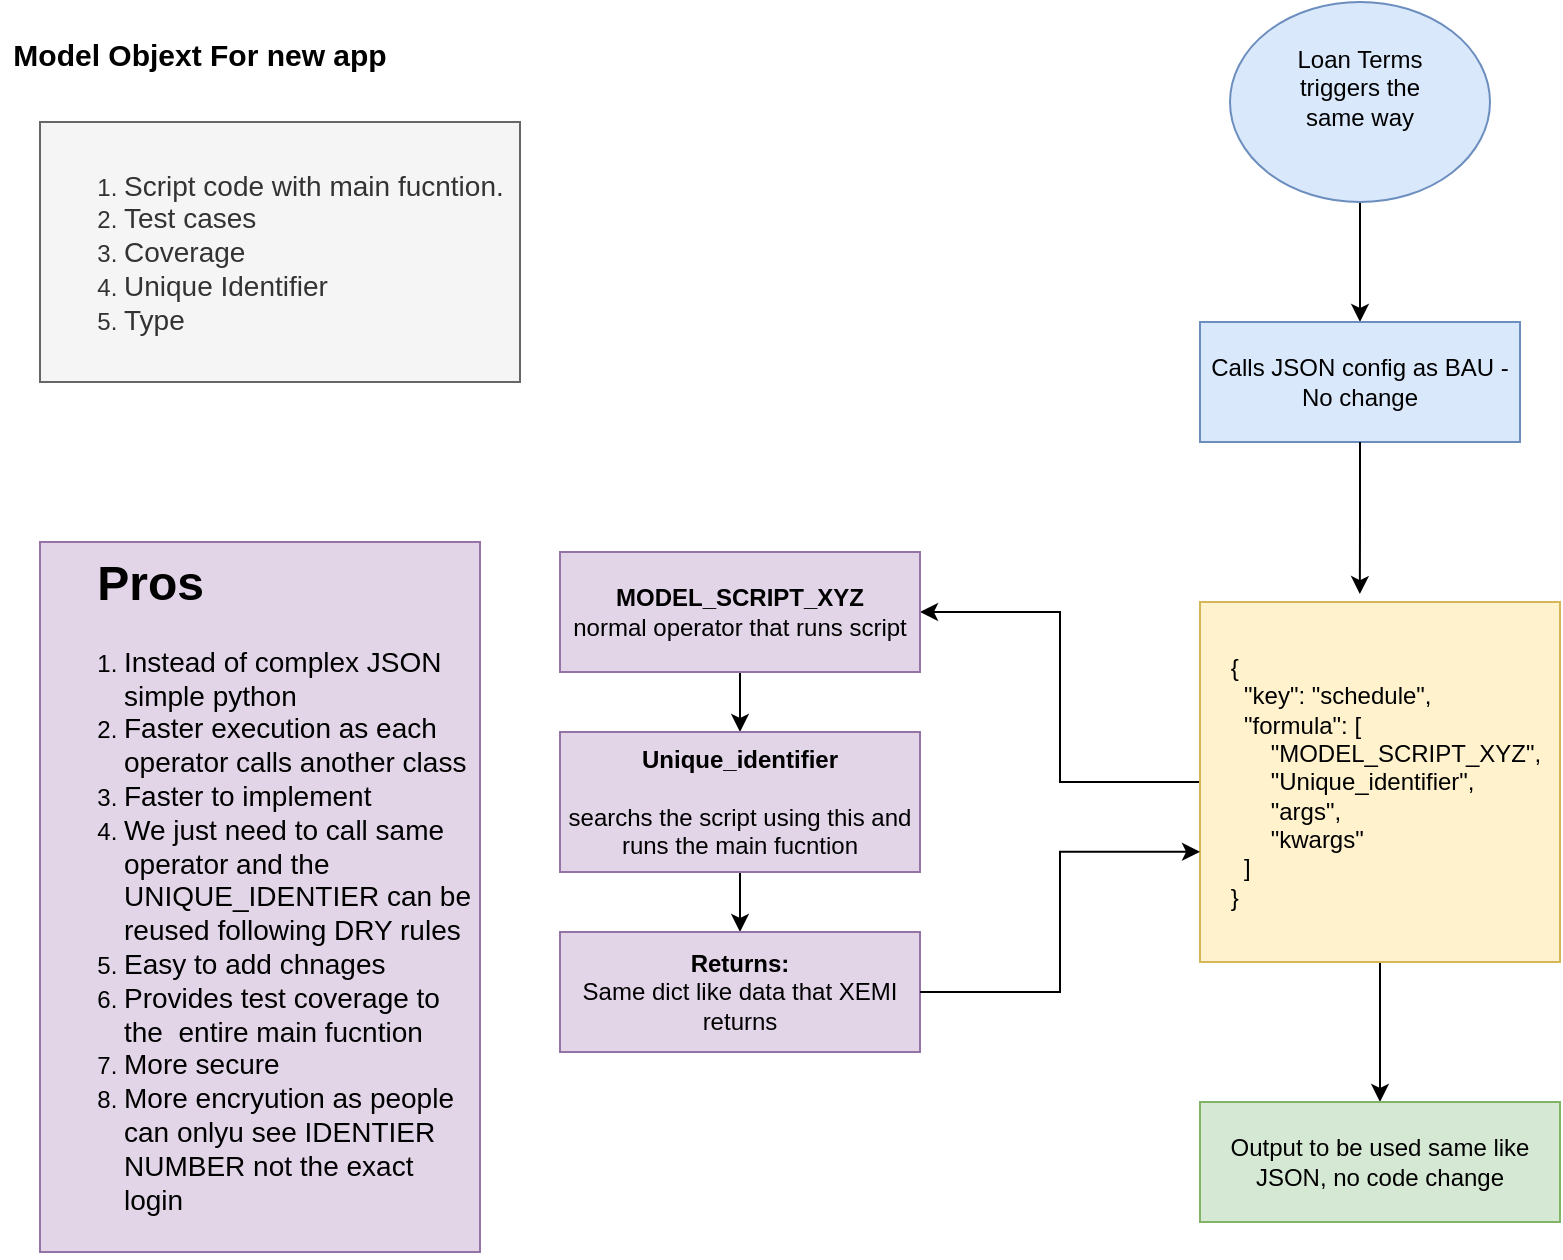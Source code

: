 <mxfile version="27.1.1">
  <diagram name="Page-1" id="WK4tlAWXfX_Mo6qklTCv">
    <mxGraphModel dx="1426" dy="743" grid="1" gridSize="10" guides="1" tooltips="1" connect="1" arrows="1" fold="1" page="1" pageScale="1" pageWidth="850" pageHeight="1100" math="0" shadow="0">
      <root>
        <mxCell id="0" />
        <mxCell id="1" parent="0" />
        <mxCell id="sWQFLFDqvg5RQWqIcEr5-1" value="&lt;ol&gt;&lt;li&gt;&lt;font style=&quot;font-size: 14px;&quot;&gt;Script code with main fucntion.&lt;/font&gt;&lt;/li&gt;&lt;li&gt;&lt;font style=&quot;font-size: 14px;&quot;&gt;Test cases&lt;/font&gt;&lt;/li&gt;&lt;li&gt;&lt;font style=&quot;font-size: 14px;&quot;&gt;Coverage&lt;/font&gt;&lt;/li&gt;&lt;li&gt;&lt;font style=&quot;font-size: 14px;&quot;&gt;Unique Identifier&lt;/font&gt;&lt;/li&gt;&lt;li&gt;&lt;font style=&quot;font-size: 14px;&quot;&gt;Type&lt;/font&gt;&lt;/li&gt;&lt;/ol&gt;" style="rounded=0;whiteSpace=wrap;html=1;align=left;fillColor=#f5f5f5;fontColor=#333333;strokeColor=#666666;" vertex="1" parent="1">
          <mxGeometry x="40" y="150" width="240" height="130" as="geometry" />
        </mxCell>
        <mxCell id="sWQFLFDqvg5RQWqIcEr5-4" value="Model Objext For new app&lt;div&gt;&lt;br&gt;&lt;/div&gt;" style="text;html=1;align=center;verticalAlign=middle;whiteSpace=wrap;rounded=0;fontSize=15;fontStyle=1" vertex="1" parent="1">
          <mxGeometry x="20" y="110" width="200" height="30" as="geometry" />
        </mxCell>
        <mxCell id="sWQFLFDqvg5RQWqIcEr5-14" style="edgeStyle=orthogonalEdgeStyle;rounded=0;orthogonalLoop=1;jettySize=auto;html=1;entryX=0.5;entryY=0;entryDx=0;entryDy=0;" edge="1" parent="1" source="sWQFLFDqvg5RQWqIcEr5-5" target="sWQFLFDqvg5RQWqIcEr5-6">
          <mxGeometry relative="1" as="geometry" />
        </mxCell>
        <mxCell id="sWQFLFDqvg5RQWqIcEr5-5" value="Loan Terms &lt;br&gt;triggers the &lt;br&gt;same way&lt;div&gt;&lt;br&gt;&lt;/div&gt;" style="ellipse;whiteSpace=wrap;html=1;fillColor=#dae8fc;strokeColor=#6c8ebf;" vertex="1" parent="1">
          <mxGeometry x="635" y="90" width="130" height="100" as="geometry" />
        </mxCell>
        <mxCell id="sWQFLFDqvg5RQWqIcEr5-6" value="Calls JSON config as BAU - No change" style="rounded=0;whiteSpace=wrap;html=1;fillColor=#dae8fc;strokeColor=#6c8ebf;" vertex="1" parent="1">
          <mxGeometry x="620" y="250" width="160" height="60" as="geometry" />
        </mxCell>
        <mxCell id="sWQFLFDqvg5RQWqIcEr5-16" style="edgeStyle=orthogonalEdgeStyle;rounded=0;orthogonalLoop=1;jettySize=auto;html=1;entryX=1;entryY=0.5;entryDx=0;entryDy=0;" edge="1" parent="1" source="sWQFLFDqvg5RQWqIcEr5-7" target="sWQFLFDqvg5RQWqIcEr5-10">
          <mxGeometry relative="1" as="geometry" />
        </mxCell>
        <mxCell id="sWQFLFDqvg5RQWqIcEr5-20" style="edgeStyle=orthogonalEdgeStyle;rounded=0;orthogonalLoop=1;jettySize=auto;html=1;entryX=0.5;entryY=0;entryDx=0;entryDy=0;" edge="1" parent="1" source="sWQFLFDqvg5RQWqIcEr5-7" target="sWQFLFDqvg5RQWqIcEr5-19">
          <mxGeometry relative="1" as="geometry" />
        </mxCell>
        <mxCell id="sWQFLFDqvg5RQWqIcEr5-7" value="&lt;div&gt;&amp;nbsp; &amp;nbsp; {&lt;/div&gt;&lt;div&gt;&amp;nbsp; &amp;nbsp; &amp;nbsp; &quot;key&quot;: &quot;schedule&quot;,&lt;/div&gt;&lt;div&gt;&amp;nbsp; &amp;nbsp; &amp;nbsp; &quot;formula&quot;: [&lt;/div&gt;&lt;div&gt;&amp;nbsp; &amp;nbsp; &amp;nbsp; &amp;nbsp; &amp;nbsp; &quot;MODEL_SCRIPT_XYZ&quot;,&lt;/div&gt;&lt;div&gt;&amp;nbsp; &amp;nbsp; &amp;nbsp; &amp;nbsp; &amp;nbsp; &quot;Unique_identifier&quot;,&lt;/div&gt;&lt;div&gt;&amp;nbsp; &amp;nbsp; &amp;nbsp; &amp;nbsp; &amp;nbsp; &quot;args&quot;,&lt;/div&gt;&lt;div&gt;&amp;nbsp; &amp;nbsp; &amp;nbsp; &amp;nbsp; &amp;nbsp; &quot;kwargs&quot;&lt;/div&gt;&lt;div&gt;&amp;nbsp; &amp;nbsp; &amp;nbsp; ]&lt;/div&gt;&lt;div&gt;&amp;nbsp; &amp;nbsp; }&lt;/div&gt;" style="whiteSpace=wrap;html=1;aspect=fixed;align=left;fillColor=#fff2cc;strokeColor=#d6b656;" vertex="1" parent="1">
          <mxGeometry x="620" y="390" width="180" height="180" as="geometry" />
        </mxCell>
        <mxCell id="sWQFLFDqvg5RQWqIcEr5-17" style="edgeStyle=orthogonalEdgeStyle;rounded=0;orthogonalLoop=1;jettySize=auto;html=1;entryX=0.5;entryY=0;entryDx=0;entryDy=0;" edge="1" parent="1" source="sWQFLFDqvg5RQWqIcEr5-10" target="sWQFLFDqvg5RQWqIcEr5-12">
          <mxGeometry relative="1" as="geometry" />
        </mxCell>
        <mxCell id="sWQFLFDqvg5RQWqIcEr5-10" value="&lt;span style=&quot;text-align: left;&quot;&gt;&lt;b&gt;MODEL_SCRIPT_XYZ&lt;/b&gt;&lt;br&gt;normal operator that runs script&lt;/span&gt;" style="rounded=0;whiteSpace=wrap;html=1;fillColor=#e1d5e7;strokeColor=#9673a6;" vertex="1" parent="1">
          <mxGeometry x="300" y="365" width="180" height="60" as="geometry" />
        </mxCell>
        <mxCell id="sWQFLFDqvg5RQWqIcEr5-18" style="edgeStyle=orthogonalEdgeStyle;rounded=0;orthogonalLoop=1;jettySize=auto;html=1;entryX=0.5;entryY=0;entryDx=0;entryDy=0;" edge="1" parent="1" source="sWQFLFDqvg5RQWqIcEr5-12" target="sWQFLFDqvg5RQWqIcEr5-13">
          <mxGeometry relative="1" as="geometry" />
        </mxCell>
        <mxCell id="sWQFLFDqvg5RQWqIcEr5-12" value="&lt;span style=&quot;text-align: left;&quot;&gt;&lt;b&gt;Unique_identifier&lt;/b&gt;&lt;/span&gt;&lt;span style=&quot;text-align: left;&quot;&gt;&lt;br&gt;&lt;br&gt;searchs the script using this and runs the main fucntion&lt;/span&gt;" style="rounded=0;whiteSpace=wrap;html=1;fillColor=#e1d5e7;strokeColor=#9673a6;" vertex="1" parent="1">
          <mxGeometry x="300" y="455" width="180" height="70" as="geometry" />
        </mxCell>
        <mxCell id="sWQFLFDqvg5RQWqIcEr5-13" value="&lt;b&gt;Returns:&lt;/b&gt;&lt;br&gt;Same dict like data that XEMI returns" style="rounded=0;whiteSpace=wrap;html=1;fillColor=#e1d5e7;strokeColor=#9673a6;" vertex="1" parent="1">
          <mxGeometry x="300" y="555" width="180" height="60" as="geometry" />
        </mxCell>
        <mxCell id="sWQFLFDqvg5RQWqIcEr5-15" style="edgeStyle=orthogonalEdgeStyle;rounded=0;orthogonalLoop=1;jettySize=auto;html=1;entryX=0.444;entryY=-0.022;entryDx=0;entryDy=0;entryPerimeter=0;" edge="1" parent="1" source="sWQFLFDqvg5RQWqIcEr5-6" target="sWQFLFDqvg5RQWqIcEr5-7">
          <mxGeometry relative="1" as="geometry" />
        </mxCell>
        <mxCell id="sWQFLFDqvg5RQWqIcEr5-19" value="Output to be used same like JSON, no code change" style="rounded=0;whiteSpace=wrap;html=1;fillColor=#d5e8d4;strokeColor=#82b366;" vertex="1" parent="1">
          <mxGeometry x="620" y="640" width="180" height="60" as="geometry" />
        </mxCell>
        <mxCell id="sWQFLFDqvg5RQWqIcEr5-21" style="edgeStyle=orthogonalEdgeStyle;rounded=0;orthogonalLoop=1;jettySize=auto;html=1;entryX=0;entryY=0.694;entryDx=0;entryDy=0;entryPerimeter=0;" edge="1" parent="1" source="sWQFLFDqvg5RQWqIcEr5-13" target="sWQFLFDqvg5RQWqIcEr5-7">
          <mxGeometry relative="1" as="geometry" />
        </mxCell>
        <mxCell id="sWQFLFDqvg5RQWqIcEr5-27" value="&lt;h1 style=&quot;margin-top: 0px;&quot;&gt;&amp;nbsp; &amp;nbsp; Pros&lt;/h1&gt;&lt;p&gt;&lt;/p&gt;&lt;ol&gt;&lt;li&gt;&lt;font style=&quot;font-size: 14px;&quot;&gt;Instead of complex JSON simple python&lt;/font&gt;&lt;/li&gt;&lt;li&gt;&lt;font style=&quot;font-size: 14px;&quot;&gt;Faster execution as each operator calls another class&lt;/font&gt;&lt;/li&gt;&lt;li&gt;&lt;font style=&quot;font-size: 14px;&quot;&gt;Faster to implement&lt;/font&gt;&lt;/li&gt;&lt;li&gt;&lt;font style=&quot;font-size: 14px;&quot;&gt;We just need to call same operator and the UNIQUE_IDENTIER can be reused following DRY rules&lt;/font&gt;&lt;/li&gt;&lt;li&gt;&lt;font style=&quot;font-size: 14px;&quot;&gt;Easy to add chnages&amp;nbsp;&lt;/font&gt;&lt;/li&gt;&lt;li&gt;&lt;font style=&quot;font-size: 14px;&quot;&gt;Provides test coverage to the&amp;nbsp; entire main fucntion&lt;/font&gt;&lt;/li&gt;&lt;li&gt;&lt;font style=&quot;font-size: 14px;&quot;&gt;More secure&lt;/font&gt;&lt;/li&gt;&lt;li&gt;&lt;font style=&quot;font-size: 14px;&quot;&gt;More encryution as people can onlyu see IDENTIER NUMBER not the exact login&lt;/font&gt;&lt;/li&gt;&lt;/ol&gt;&lt;p&gt;&lt;/p&gt;" style="text;html=1;whiteSpace=wrap;overflow=hidden;rounded=0;fillColor=#e1d5e7;strokeColor=#9673a6;" vertex="1" parent="1">
          <mxGeometry x="40" y="360" width="220" height="355" as="geometry" />
        </mxCell>
      </root>
    </mxGraphModel>
  </diagram>
</mxfile>
